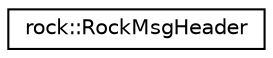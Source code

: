 digraph "类继承关系图"
{
 // LATEX_PDF_SIZE
  edge [fontname="Helvetica",fontsize="10",labelfontname="Helvetica",labelfontsize="10"];
  node [fontname="Helvetica",fontsize="10",shape=record];
  rankdir="LR";
  Node0 [label="rock::RockMsgHeader",height=0.2,width=0.4,color="black", fillcolor="white", style="filled",URL="$structrock_1_1RockMsgHeader.html",tooltip=" "];
}
